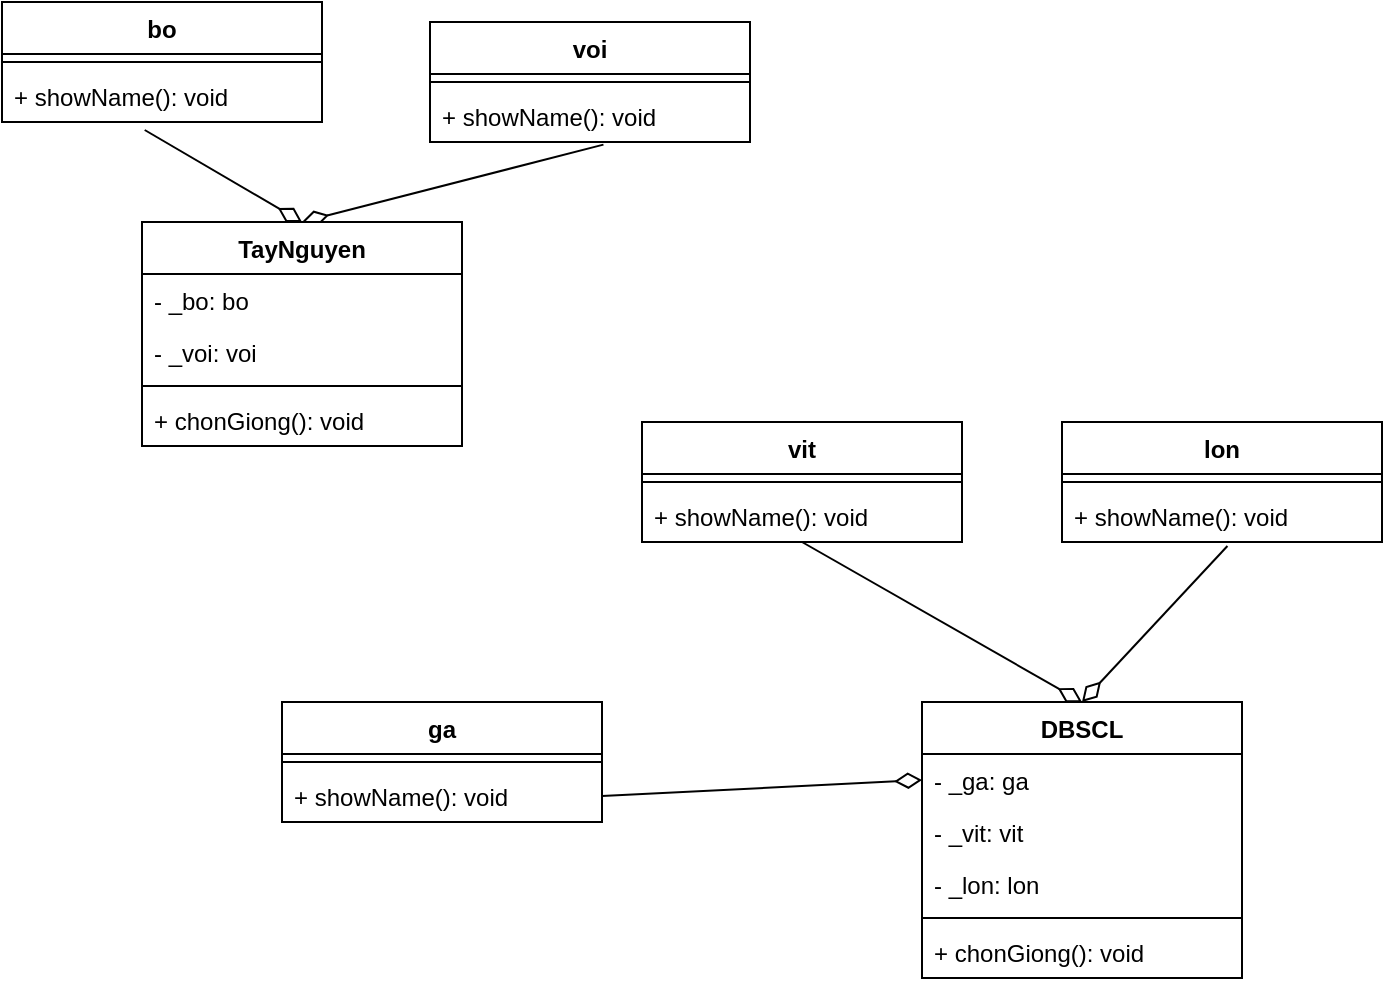 <mxfile version="15.8.7" type="device"><diagram id="C5RBs43oDa-KdzZeNtuy" name="Page-1"><mxGraphModel dx="782" dy="539" grid="0" gridSize="10" guides="1" tooltips="1" connect="1" arrows="1" fold="1" page="1" pageScale="1" pageWidth="827" pageHeight="1169" math="0" shadow="0"><root><mxCell id="WIyWlLk6GJQsqaUBKTNV-0"/><mxCell id="WIyWlLk6GJQsqaUBKTNV-1" parent="WIyWlLk6GJQsqaUBKTNV-0"/><mxCell id="FsHoBMSxFpWLJDCz8si7-32" style="rounded=0;orthogonalLoop=1;jettySize=auto;html=1;exitX=0.5;exitY=0;exitDx=0;exitDy=0;entryX=0.446;entryY=1.154;entryDx=0;entryDy=0;entryPerimeter=0;endArrow=none;endFill=0;startArrow=diamondThin;startFill=0;startSize=11;" edge="1" parent="WIyWlLk6GJQsqaUBKTNV-1" source="FsHoBMSxFpWLJDCz8si7-4" target="FsHoBMSxFpWLJDCz8si7-19"><mxGeometry relative="1" as="geometry"/></mxCell><mxCell id="FsHoBMSxFpWLJDCz8si7-33" style="edgeStyle=none;rounded=0;orthogonalLoop=1;jettySize=auto;html=1;exitX=0.5;exitY=0;exitDx=0;exitDy=0;entryX=0.542;entryY=1.051;entryDx=0;entryDy=0;entryPerimeter=0;endArrow=none;endFill=0;startArrow=diamondThin;startFill=0;startSize=11;" edge="1" parent="WIyWlLk6GJQsqaUBKTNV-1" source="FsHoBMSxFpWLJDCz8si7-4" target="FsHoBMSxFpWLJDCz8si7-22"><mxGeometry relative="1" as="geometry"/></mxCell><mxCell id="FsHoBMSxFpWLJDCz8si7-4" value="TayNguyen" style="swimlane;fontStyle=1;align=center;verticalAlign=top;childLayout=stackLayout;horizontal=1;startSize=26;horizontalStack=0;resizeParent=1;resizeParentMax=0;resizeLast=0;collapsible=1;marginBottom=0;" vertex="1" parent="WIyWlLk6GJQsqaUBKTNV-1"><mxGeometry x="190" y="220" width="160" height="112" as="geometry"/></mxCell><mxCell id="FsHoBMSxFpWLJDCz8si7-5" value="- _bo: bo" style="text;strokeColor=none;fillColor=none;align=left;verticalAlign=top;spacingLeft=4;spacingRight=4;overflow=hidden;rotatable=0;points=[[0,0.5],[1,0.5]];portConstraint=eastwest;" vertex="1" parent="FsHoBMSxFpWLJDCz8si7-4"><mxGeometry y="26" width="160" height="26" as="geometry"/></mxCell><mxCell id="FsHoBMSxFpWLJDCz8si7-8" value="- _voi: voi" style="text;strokeColor=none;fillColor=none;align=left;verticalAlign=top;spacingLeft=4;spacingRight=4;overflow=hidden;rotatable=0;points=[[0,0.5],[1,0.5]];portConstraint=eastwest;" vertex="1" parent="FsHoBMSxFpWLJDCz8si7-4"><mxGeometry y="52" width="160" height="26" as="geometry"/></mxCell><mxCell id="FsHoBMSxFpWLJDCz8si7-6" value="" style="line;strokeWidth=1;fillColor=none;align=left;verticalAlign=middle;spacingTop=-1;spacingLeft=3;spacingRight=3;rotatable=0;labelPosition=right;points=[];portConstraint=eastwest;" vertex="1" parent="FsHoBMSxFpWLJDCz8si7-4"><mxGeometry y="78" width="160" height="8" as="geometry"/></mxCell><mxCell id="FsHoBMSxFpWLJDCz8si7-7" value="+ chonGiong(): void" style="text;strokeColor=none;fillColor=none;align=left;verticalAlign=top;spacingLeft=4;spacingRight=4;overflow=hidden;rotatable=0;points=[[0,0.5],[1,0.5]];portConstraint=eastwest;" vertex="1" parent="FsHoBMSxFpWLJDCz8si7-4"><mxGeometry y="86" width="160" height="26" as="geometry"/></mxCell><mxCell id="FsHoBMSxFpWLJDCz8si7-34" style="edgeStyle=none;rounded=0;orthogonalLoop=1;jettySize=auto;html=1;exitX=0.5;exitY=0;exitDx=0;exitDy=0;entryX=0.5;entryY=1;entryDx=0;entryDy=0;startArrow=diamondThin;startFill=0;endArrow=none;endFill=0;startSize=11;" edge="1" parent="WIyWlLk6GJQsqaUBKTNV-1" source="FsHoBMSxFpWLJDCz8si7-9" target="FsHoBMSxFpWLJDCz8si7-23"><mxGeometry relative="1" as="geometry"/></mxCell><mxCell id="FsHoBMSxFpWLJDCz8si7-35" style="edgeStyle=none;rounded=0;orthogonalLoop=1;jettySize=auto;html=1;exitX=0.5;exitY=0;exitDx=0;exitDy=0;entryX=0.517;entryY=1.077;entryDx=0;entryDy=0;entryPerimeter=0;startArrow=diamondThin;startFill=0;endArrow=none;endFill=0;startSize=11;" edge="1" parent="WIyWlLk6GJQsqaUBKTNV-1" source="FsHoBMSxFpWLJDCz8si7-9" target="FsHoBMSxFpWLJDCz8si7-28"><mxGeometry relative="1" as="geometry"/></mxCell><mxCell id="FsHoBMSxFpWLJDCz8si7-9" value="DBSCL" style="swimlane;fontStyle=1;align=center;verticalAlign=top;childLayout=stackLayout;horizontal=1;startSize=26;horizontalStack=0;resizeParent=1;resizeParentMax=0;resizeLast=0;collapsible=1;marginBottom=0;" vertex="1" parent="WIyWlLk6GJQsqaUBKTNV-1"><mxGeometry x="580" y="460" width="160" height="138" as="geometry"/></mxCell><mxCell id="FsHoBMSxFpWLJDCz8si7-10" value="- _ga: ga" style="text;strokeColor=none;fillColor=none;align=left;verticalAlign=top;spacingLeft=4;spacingRight=4;overflow=hidden;rotatable=0;points=[[0,0.5],[1,0.5]];portConstraint=eastwest;" vertex="1" parent="FsHoBMSxFpWLJDCz8si7-9"><mxGeometry y="26" width="160" height="26" as="geometry"/></mxCell><mxCell id="FsHoBMSxFpWLJDCz8si7-11" value="- _vit: vit" style="text;strokeColor=none;fillColor=none;align=left;verticalAlign=top;spacingLeft=4;spacingRight=4;overflow=hidden;rotatable=0;points=[[0,0.5],[1,0.5]];portConstraint=eastwest;" vertex="1" parent="FsHoBMSxFpWLJDCz8si7-9"><mxGeometry y="52" width="160" height="26" as="geometry"/></mxCell><mxCell id="FsHoBMSxFpWLJDCz8si7-14" value="- _lon: lon" style="text;strokeColor=none;fillColor=none;align=left;verticalAlign=top;spacingLeft=4;spacingRight=4;overflow=hidden;rotatable=0;points=[[0,0.5],[1,0.5]];portConstraint=eastwest;" vertex="1" parent="FsHoBMSxFpWLJDCz8si7-9"><mxGeometry y="78" width="160" height="26" as="geometry"/></mxCell><mxCell id="FsHoBMSxFpWLJDCz8si7-12" value="" style="line;strokeWidth=1;fillColor=none;align=left;verticalAlign=middle;spacingTop=-1;spacingLeft=3;spacingRight=3;rotatable=0;labelPosition=right;points=[];portConstraint=eastwest;" vertex="1" parent="FsHoBMSxFpWLJDCz8si7-9"><mxGeometry y="104" width="160" height="8" as="geometry"/></mxCell><mxCell id="FsHoBMSxFpWLJDCz8si7-13" value="+ chonGiong(): void" style="text;strokeColor=none;fillColor=none;align=left;verticalAlign=top;spacingLeft=4;spacingRight=4;overflow=hidden;rotatable=0;points=[[0,0.5],[1,0.5]];portConstraint=eastwest;" vertex="1" parent="FsHoBMSxFpWLJDCz8si7-9"><mxGeometry y="112" width="160" height="26" as="geometry"/></mxCell><mxCell id="FsHoBMSxFpWLJDCz8si7-15" value="bo" style="swimlane;fontStyle=1;align=center;verticalAlign=top;childLayout=stackLayout;horizontal=1;startSize=26;horizontalStack=0;resizeParent=1;resizeParentMax=0;resizeLast=0;collapsible=1;marginBottom=0;" vertex="1" parent="WIyWlLk6GJQsqaUBKTNV-1"><mxGeometry x="120" y="110" width="160" height="60" as="geometry"/></mxCell><mxCell id="FsHoBMSxFpWLJDCz8si7-18" value="" style="line;strokeWidth=1;fillColor=none;align=left;verticalAlign=middle;spacingTop=-1;spacingLeft=3;spacingRight=3;rotatable=0;labelPosition=right;points=[];portConstraint=eastwest;" vertex="1" parent="FsHoBMSxFpWLJDCz8si7-15"><mxGeometry y="26" width="160" height="8" as="geometry"/></mxCell><mxCell id="FsHoBMSxFpWLJDCz8si7-19" value="+ showName(): void" style="text;strokeColor=none;fillColor=none;align=left;verticalAlign=top;spacingLeft=4;spacingRight=4;overflow=hidden;rotatable=0;points=[[0,0.5],[1,0.5]];portConstraint=eastwest;" vertex="1" parent="FsHoBMSxFpWLJDCz8si7-15"><mxGeometry y="34" width="160" height="26" as="geometry"/></mxCell><mxCell id="FsHoBMSxFpWLJDCz8si7-20" value="voi" style="swimlane;fontStyle=1;align=center;verticalAlign=top;childLayout=stackLayout;horizontal=1;startSize=26;horizontalStack=0;resizeParent=1;resizeParentMax=0;resizeLast=0;collapsible=1;marginBottom=0;" vertex="1" parent="WIyWlLk6GJQsqaUBKTNV-1"><mxGeometry x="334" y="120" width="160" height="60" as="geometry"/></mxCell><mxCell id="FsHoBMSxFpWLJDCz8si7-21" value="" style="line;strokeWidth=1;fillColor=none;align=left;verticalAlign=middle;spacingTop=-1;spacingLeft=3;spacingRight=3;rotatable=0;labelPosition=right;points=[];portConstraint=eastwest;" vertex="1" parent="FsHoBMSxFpWLJDCz8si7-20"><mxGeometry y="26" width="160" height="8" as="geometry"/></mxCell><mxCell id="FsHoBMSxFpWLJDCz8si7-22" value="+ showName(): void" style="text;strokeColor=none;fillColor=none;align=left;verticalAlign=top;spacingLeft=4;spacingRight=4;overflow=hidden;rotatable=0;points=[[0,0.5],[1,0.5]];portConstraint=eastwest;" vertex="1" parent="FsHoBMSxFpWLJDCz8si7-20"><mxGeometry y="34" width="160" height="26" as="geometry"/></mxCell><mxCell id="FsHoBMSxFpWLJDCz8si7-23" value="vit" style="swimlane;fontStyle=1;align=center;verticalAlign=top;childLayout=stackLayout;horizontal=1;startSize=26;horizontalStack=0;resizeParent=1;resizeParentMax=0;resizeLast=0;collapsible=1;marginBottom=0;" vertex="1" parent="WIyWlLk6GJQsqaUBKTNV-1"><mxGeometry x="440" y="320" width="160" height="60" as="geometry"/></mxCell><mxCell id="FsHoBMSxFpWLJDCz8si7-24" value="" style="line;strokeWidth=1;fillColor=none;align=left;verticalAlign=middle;spacingTop=-1;spacingLeft=3;spacingRight=3;rotatable=0;labelPosition=right;points=[];portConstraint=eastwest;" vertex="1" parent="FsHoBMSxFpWLJDCz8si7-23"><mxGeometry y="26" width="160" height="8" as="geometry"/></mxCell><mxCell id="FsHoBMSxFpWLJDCz8si7-25" value="+ showName(): void" style="text;strokeColor=none;fillColor=none;align=left;verticalAlign=top;spacingLeft=4;spacingRight=4;overflow=hidden;rotatable=0;points=[[0,0.5],[1,0.5]];portConstraint=eastwest;" vertex="1" parent="FsHoBMSxFpWLJDCz8si7-23"><mxGeometry y="34" width="160" height="26" as="geometry"/></mxCell><mxCell id="FsHoBMSxFpWLJDCz8si7-26" value="lon" style="swimlane;fontStyle=1;align=center;verticalAlign=top;childLayout=stackLayout;horizontal=1;startSize=26;horizontalStack=0;resizeParent=1;resizeParentMax=0;resizeLast=0;collapsible=1;marginBottom=0;" vertex="1" parent="WIyWlLk6GJQsqaUBKTNV-1"><mxGeometry x="650" y="320" width="160" height="60" as="geometry"/></mxCell><mxCell id="FsHoBMSxFpWLJDCz8si7-27" value="" style="line;strokeWidth=1;fillColor=none;align=left;verticalAlign=middle;spacingTop=-1;spacingLeft=3;spacingRight=3;rotatable=0;labelPosition=right;points=[];portConstraint=eastwest;" vertex="1" parent="FsHoBMSxFpWLJDCz8si7-26"><mxGeometry y="26" width="160" height="8" as="geometry"/></mxCell><mxCell id="FsHoBMSxFpWLJDCz8si7-28" value="+ showName(): void" style="text;strokeColor=none;fillColor=none;align=left;verticalAlign=top;spacingLeft=4;spacingRight=4;overflow=hidden;rotatable=0;points=[[0,0.5],[1,0.5]];portConstraint=eastwest;" vertex="1" parent="FsHoBMSxFpWLJDCz8si7-26"><mxGeometry y="34" width="160" height="26" as="geometry"/></mxCell><mxCell id="FsHoBMSxFpWLJDCz8si7-29" value="ga" style="swimlane;fontStyle=1;align=center;verticalAlign=top;childLayout=stackLayout;horizontal=1;startSize=26;horizontalStack=0;resizeParent=1;resizeParentMax=0;resizeLast=0;collapsible=1;marginBottom=0;" vertex="1" parent="WIyWlLk6GJQsqaUBKTNV-1"><mxGeometry x="260" y="460" width="160" height="60" as="geometry"/></mxCell><mxCell id="FsHoBMSxFpWLJDCz8si7-30" value="" style="line;strokeWidth=1;fillColor=none;align=left;verticalAlign=middle;spacingTop=-1;spacingLeft=3;spacingRight=3;rotatable=0;labelPosition=right;points=[];portConstraint=eastwest;" vertex="1" parent="FsHoBMSxFpWLJDCz8si7-29"><mxGeometry y="26" width="160" height="8" as="geometry"/></mxCell><mxCell id="FsHoBMSxFpWLJDCz8si7-31" value="+ showName(): void" style="text;strokeColor=none;fillColor=none;align=left;verticalAlign=top;spacingLeft=4;spacingRight=4;overflow=hidden;rotatable=0;points=[[0,0.5],[1,0.5]];portConstraint=eastwest;" vertex="1" parent="FsHoBMSxFpWLJDCz8si7-29"><mxGeometry y="34" width="160" height="26" as="geometry"/></mxCell><mxCell id="FsHoBMSxFpWLJDCz8si7-36" style="edgeStyle=none;rounded=0;orthogonalLoop=1;jettySize=auto;html=1;exitX=0;exitY=0.5;exitDx=0;exitDy=0;entryX=1;entryY=0.5;entryDx=0;entryDy=0;startArrow=diamondThin;startFill=0;endArrow=none;endFill=0;startSize=11;" edge="1" parent="WIyWlLk6GJQsqaUBKTNV-1" source="FsHoBMSxFpWLJDCz8si7-10" target="FsHoBMSxFpWLJDCz8si7-31"><mxGeometry relative="1" as="geometry"/></mxCell></root></mxGraphModel></diagram></mxfile>